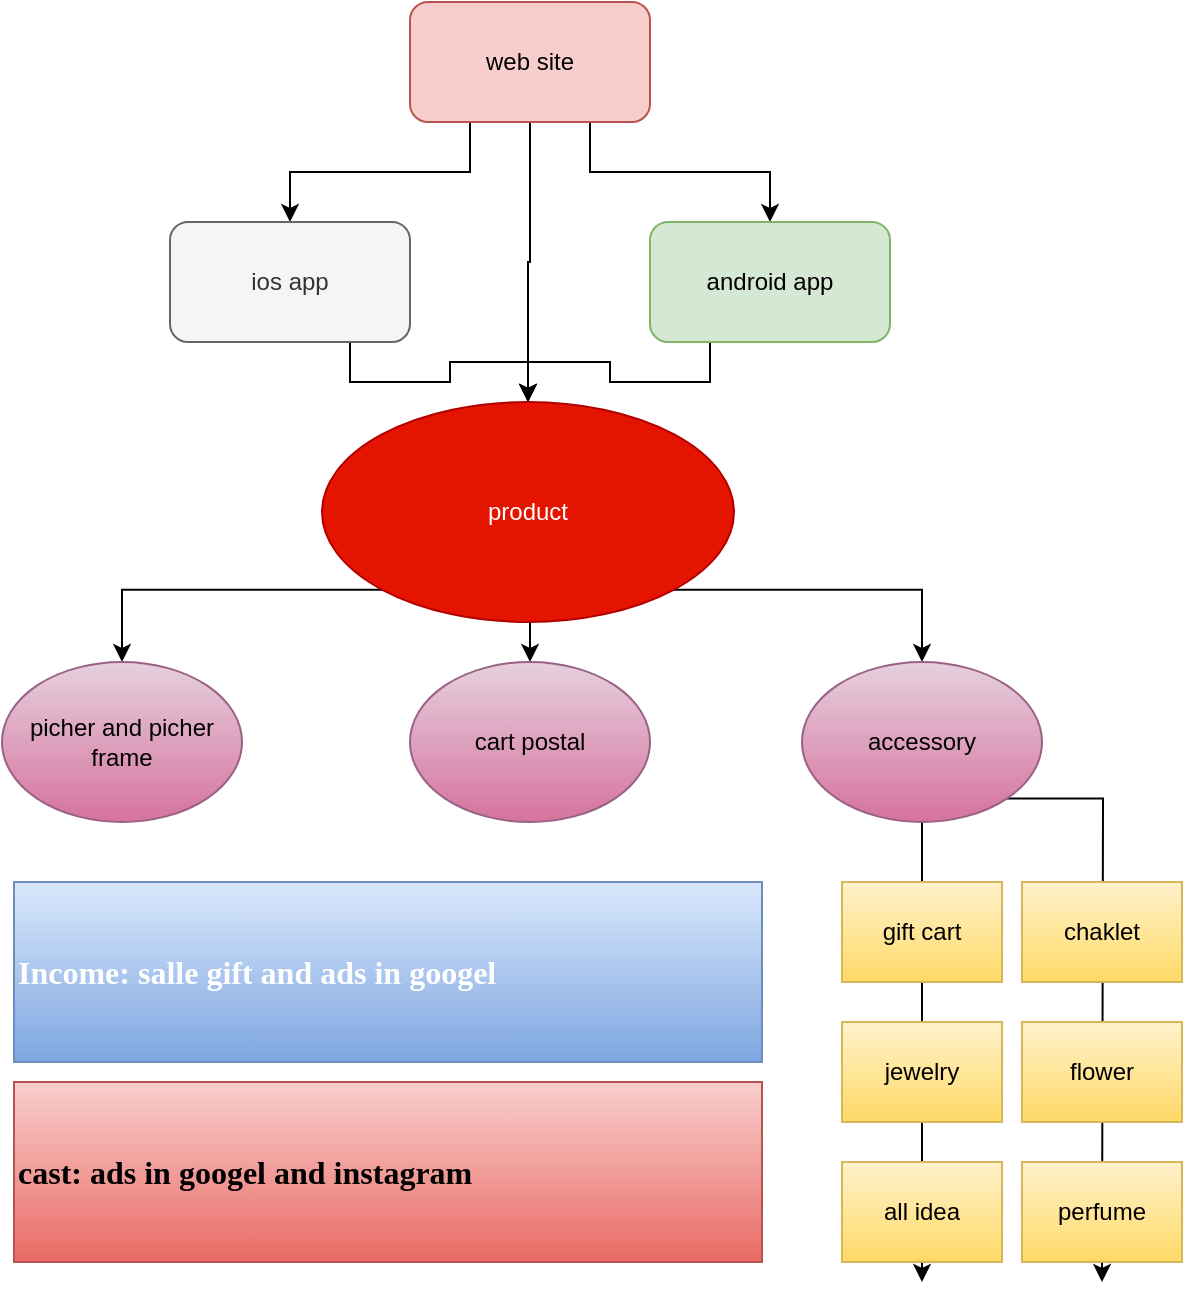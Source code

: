 <mxfile version="13.7.9" type="github">
  <diagram id="BzG-idGq5Re7dHi9zUym" name="Page-1">
    <mxGraphModel dx="1422" dy="794" grid="1" gridSize="10" guides="1" tooltips="1" connect="1" arrows="1" fold="1" page="1" pageScale="1" pageWidth="827" pageHeight="1169" math="0" shadow="0">
      <root>
        <mxCell id="0" />
        <mxCell id="1" parent="0" />
        <mxCell id="_zSGnlk9lr0JbZR3jzwY-6" style="edgeStyle=orthogonalEdgeStyle;rounded=0;orthogonalLoop=1;jettySize=auto;html=1;exitX=0.25;exitY=1;exitDx=0;exitDy=0;entryX=0.5;entryY=0;entryDx=0;entryDy=0;" edge="1" parent="1" source="_zSGnlk9lr0JbZR3jzwY-1" target="_zSGnlk9lr0JbZR3jzwY-2">
          <mxGeometry relative="1" as="geometry" />
        </mxCell>
        <mxCell id="_zSGnlk9lr0JbZR3jzwY-7" style="edgeStyle=orthogonalEdgeStyle;rounded=0;orthogonalLoop=1;jettySize=auto;html=1;exitX=0.75;exitY=1;exitDx=0;exitDy=0;" edge="1" parent="1" source="_zSGnlk9lr0JbZR3jzwY-1" target="_zSGnlk9lr0JbZR3jzwY-3">
          <mxGeometry relative="1" as="geometry" />
        </mxCell>
        <mxCell id="_zSGnlk9lr0JbZR3jzwY-20" style="edgeStyle=orthogonalEdgeStyle;rounded=0;orthogonalLoop=1;jettySize=auto;html=1;exitX=0.5;exitY=1;exitDx=0;exitDy=0;entryX=0.5;entryY=0;entryDx=0;entryDy=0;" edge="1" parent="1" source="_zSGnlk9lr0JbZR3jzwY-1" target="_zSGnlk9lr0JbZR3jzwY-10">
          <mxGeometry relative="1" as="geometry" />
        </mxCell>
        <mxCell id="_zSGnlk9lr0JbZR3jzwY-1" value="web site" style="rounded=1;whiteSpace=wrap;html=1;fillColor=#f8cecc;strokeColor=#b85450;" vertex="1" parent="1">
          <mxGeometry x="354" y="20" width="120" height="60" as="geometry" />
        </mxCell>
        <mxCell id="_zSGnlk9lr0JbZR3jzwY-18" style="edgeStyle=orthogonalEdgeStyle;rounded=0;orthogonalLoop=1;jettySize=auto;html=1;exitX=0.75;exitY=1;exitDx=0;exitDy=0;" edge="1" parent="1" source="_zSGnlk9lr0JbZR3jzwY-2" target="_zSGnlk9lr0JbZR3jzwY-10">
          <mxGeometry relative="1" as="geometry" />
        </mxCell>
        <mxCell id="_zSGnlk9lr0JbZR3jzwY-2" value="ios app" style="rounded=1;whiteSpace=wrap;html=1;fillColor=#f5f5f5;strokeColor=#666666;fontColor=#333333;" vertex="1" parent="1">
          <mxGeometry x="234" y="130" width="120" height="60" as="geometry" />
        </mxCell>
        <mxCell id="_zSGnlk9lr0JbZR3jzwY-19" style="edgeStyle=orthogonalEdgeStyle;rounded=0;orthogonalLoop=1;jettySize=auto;html=1;exitX=0.25;exitY=1;exitDx=0;exitDy=0;entryX=0.5;entryY=0;entryDx=0;entryDy=0;" edge="1" parent="1" source="_zSGnlk9lr0JbZR3jzwY-3" target="_zSGnlk9lr0JbZR3jzwY-10">
          <mxGeometry relative="1" as="geometry" />
        </mxCell>
        <mxCell id="_zSGnlk9lr0JbZR3jzwY-3" value="android app" style="rounded=1;whiteSpace=wrap;html=1;fillColor=#d5e8d4;strokeColor=#82b366;" vertex="1" parent="1">
          <mxGeometry x="474" y="130" width="120" height="60" as="geometry" />
        </mxCell>
        <mxCell id="_zSGnlk9lr0JbZR3jzwY-26" style="edgeStyle=orthogonalEdgeStyle;rounded=0;orthogonalLoop=1;jettySize=auto;html=1;exitX=0;exitY=1;exitDx=0;exitDy=0;entryX=0.5;entryY=0;entryDx=0;entryDy=0;" edge="1" parent="1" source="_zSGnlk9lr0JbZR3jzwY-10" target="_zSGnlk9lr0JbZR3jzwY-11">
          <mxGeometry relative="1" as="geometry" />
        </mxCell>
        <mxCell id="_zSGnlk9lr0JbZR3jzwY-28" style="edgeStyle=orthogonalEdgeStyle;rounded=0;orthogonalLoop=1;jettySize=auto;html=1;exitX=0.5;exitY=1;exitDx=0;exitDy=0;entryX=0.5;entryY=0;entryDx=0;entryDy=0;" edge="1" parent="1" source="_zSGnlk9lr0JbZR3jzwY-10" target="_zSGnlk9lr0JbZR3jzwY-12">
          <mxGeometry relative="1" as="geometry" />
        </mxCell>
        <mxCell id="_zSGnlk9lr0JbZR3jzwY-29" style="edgeStyle=orthogonalEdgeStyle;rounded=0;orthogonalLoop=1;jettySize=auto;html=1;exitX=1;exitY=1;exitDx=0;exitDy=0;entryX=0.5;entryY=0;entryDx=0;entryDy=0;" edge="1" parent="1" source="_zSGnlk9lr0JbZR3jzwY-10" target="_zSGnlk9lr0JbZR3jzwY-13">
          <mxGeometry relative="1" as="geometry" />
        </mxCell>
        <mxCell id="_zSGnlk9lr0JbZR3jzwY-10" value="product" style="ellipse;whiteSpace=wrap;html=1;fillColor=#e51400;strokeColor=#B20000;fontColor=#ffffff;" vertex="1" parent="1">
          <mxGeometry x="310" y="220" width="206" height="110" as="geometry" />
        </mxCell>
        <mxCell id="_zSGnlk9lr0JbZR3jzwY-11" value="picher and picher frame" style="ellipse;whiteSpace=wrap;html=1;gradientColor=#d5739d;fillColor=#e6d0de;strokeColor=#996185;" vertex="1" parent="1">
          <mxGeometry x="150" y="350" width="120" height="80" as="geometry" />
        </mxCell>
        <mxCell id="_zSGnlk9lr0JbZR3jzwY-12" value="cart postal" style="ellipse;whiteSpace=wrap;html=1;gradientColor=#d5739d;fillColor=#e6d0de;strokeColor=#996185;" vertex="1" parent="1">
          <mxGeometry x="354" y="350" width="120" height="80" as="geometry" />
        </mxCell>
        <mxCell id="_zSGnlk9lr0JbZR3jzwY-31" style="edgeStyle=orthogonalEdgeStyle;rounded=0;orthogonalLoop=1;jettySize=auto;html=1;exitX=0.5;exitY=1;exitDx=0;exitDy=0;" edge="1" parent="1" source="_zSGnlk9lr0JbZR3jzwY-13">
          <mxGeometry relative="1" as="geometry">
            <mxPoint x="610" y="660" as="targetPoint" />
          </mxGeometry>
        </mxCell>
        <mxCell id="_zSGnlk9lr0JbZR3jzwY-35" style="edgeStyle=orthogonalEdgeStyle;rounded=0;orthogonalLoop=1;jettySize=auto;html=1;exitX=1;exitY=1;exitDx=0;exitDy=0;" edge="1" parent="1" source="_zSGnlk9lr0JbZR3jzwY-13">
          <mxGeometry relative="1" as="geometry">
            <mxPoint x="700" y="660" as="targetPoint" />
          </mxGeometry>
        </mxCell>
        <mxCell id="_zSGnlk9lr0JbZR3jzwY-13" value="accessory" style="ellipse;whiteSpace=wrap;html=1;gradientColor=#d5739d;fillColor=#e6d0de;strokeColor=#996185;" vertex="1" parent="1">
          <mxGeometry x="550" y="350" width="120" height="80" as="geometry" />
        </mxCell>
        <mxCell id="_zSGnlk9lr0JbZR3jzwY-15" value="gift cart" style="rounded=0;whiteSpace=wrap;html=1;gradientColor=#ffd966;fillColor=#fff2cc;strokeColor=#d6b656;" vertex="1" parent="1">
          <mxGeometry x="570" y="460" width="80" height="50" as="geometry" />
        </mxCell>
        <mxCell id="_zSGnlk9lr0JbZR3jzwY-21" value="jewelry" style="rounded=0;whiteSpace=wrap;html=1;gradientColor=#ffd966;fillColor=#fff2cc;strokeColor=#d6b656;" vertex="1" parent="1">
          <mxGeometry x="570" y="530" width="80" height="50" as="geometry" />
        </mxCell>
        <mxCell id="_zSGnlk9lr0JbZR3jzwY-22" value="all idea" style="rounded=0;whiteSpace=wrap;html=1;gradientColor=#ffd966;fillColor=#fff2cc;strokeColor=#d6b656;" vertex="1" parent="1">
          <mxGeometry x="570" y="600" width="80" height="50" as="geometry" />
        </mxCell>
        <mxCell id="_zSGnlk9lr0JbZR3jzwY-23" value="chaklet" style="rounded=0;whiteSpace=wrap;html=1;gradientColor=#ffd966;fillColor=#fff2cc;strokeColor=#d6b656;" vertex="1" parent="1">
          <mxGeometry x="660" y="460" width="80" height="50" as="geometry" />
        </mxCell>
        <mxCell id="_zSGnlk9lr0JbZR3jzwY-24" value="flower" style="rounded=0;whiteSpace=wrap;html=1;gradientColor=#ffd966;fillColor=#fff2cc;strokeColor=#d6b656;" vertex="1" parent="1">
          <mxGeometry x="660" y="530" width="80" height="50" as="geometry" />
        </mxCell>
        <mxCell id="_zSGnlk9lr0JbZR3jzwY-25" value="perfume" style="rounded=0;whiteSpace=wrap;html=1;gradientColor=#ffd966;fillColor=#fff2cc;strokeColor=#d6b656;" vertex="1" parent="1">
          <mxGeometry x="660" y="600" width="80" height="50" as="geometry" />
        </mxCell>
        <mxCell id="_zSGnlk9lr0JbZR3jzwY-38" value="Income: salle gift and ads in googel" style="rounded=0;whiteSpace=wrap;html=1;gradientColor=#7ea6e0;fillColor=#dae8fc;strokeColor=#6c8ebf;fontFamily=Verdana;fontStyle=1;fontColor=#FFFFFF;fontSize=16;align=left;" vertex="1" parent="1">
          <mxGeometry x="156" y="460" width="374" height="90" as="geometry" />
        </mxCell>
        <mxCell id="_zSGnlk9lr0JbZR3jzwY-39" value="cast: ads in googel and instagram" style="rounded=0;whiteSpace=wrap;html=1;gradientColor=#ea6b66;fillColor=#f8cecc;strokeColor=#b85450;fontFamily=Verdana;fontStyle=1;fontSize=16;align=left;" vertex="1" parent="1">
          <mxGeometry x="156" y="560" width="374" height="90" as="geometry" />
        </mxCell>
      </root>
    </mxGraphModel>
  </diagram>
</mxfile>

